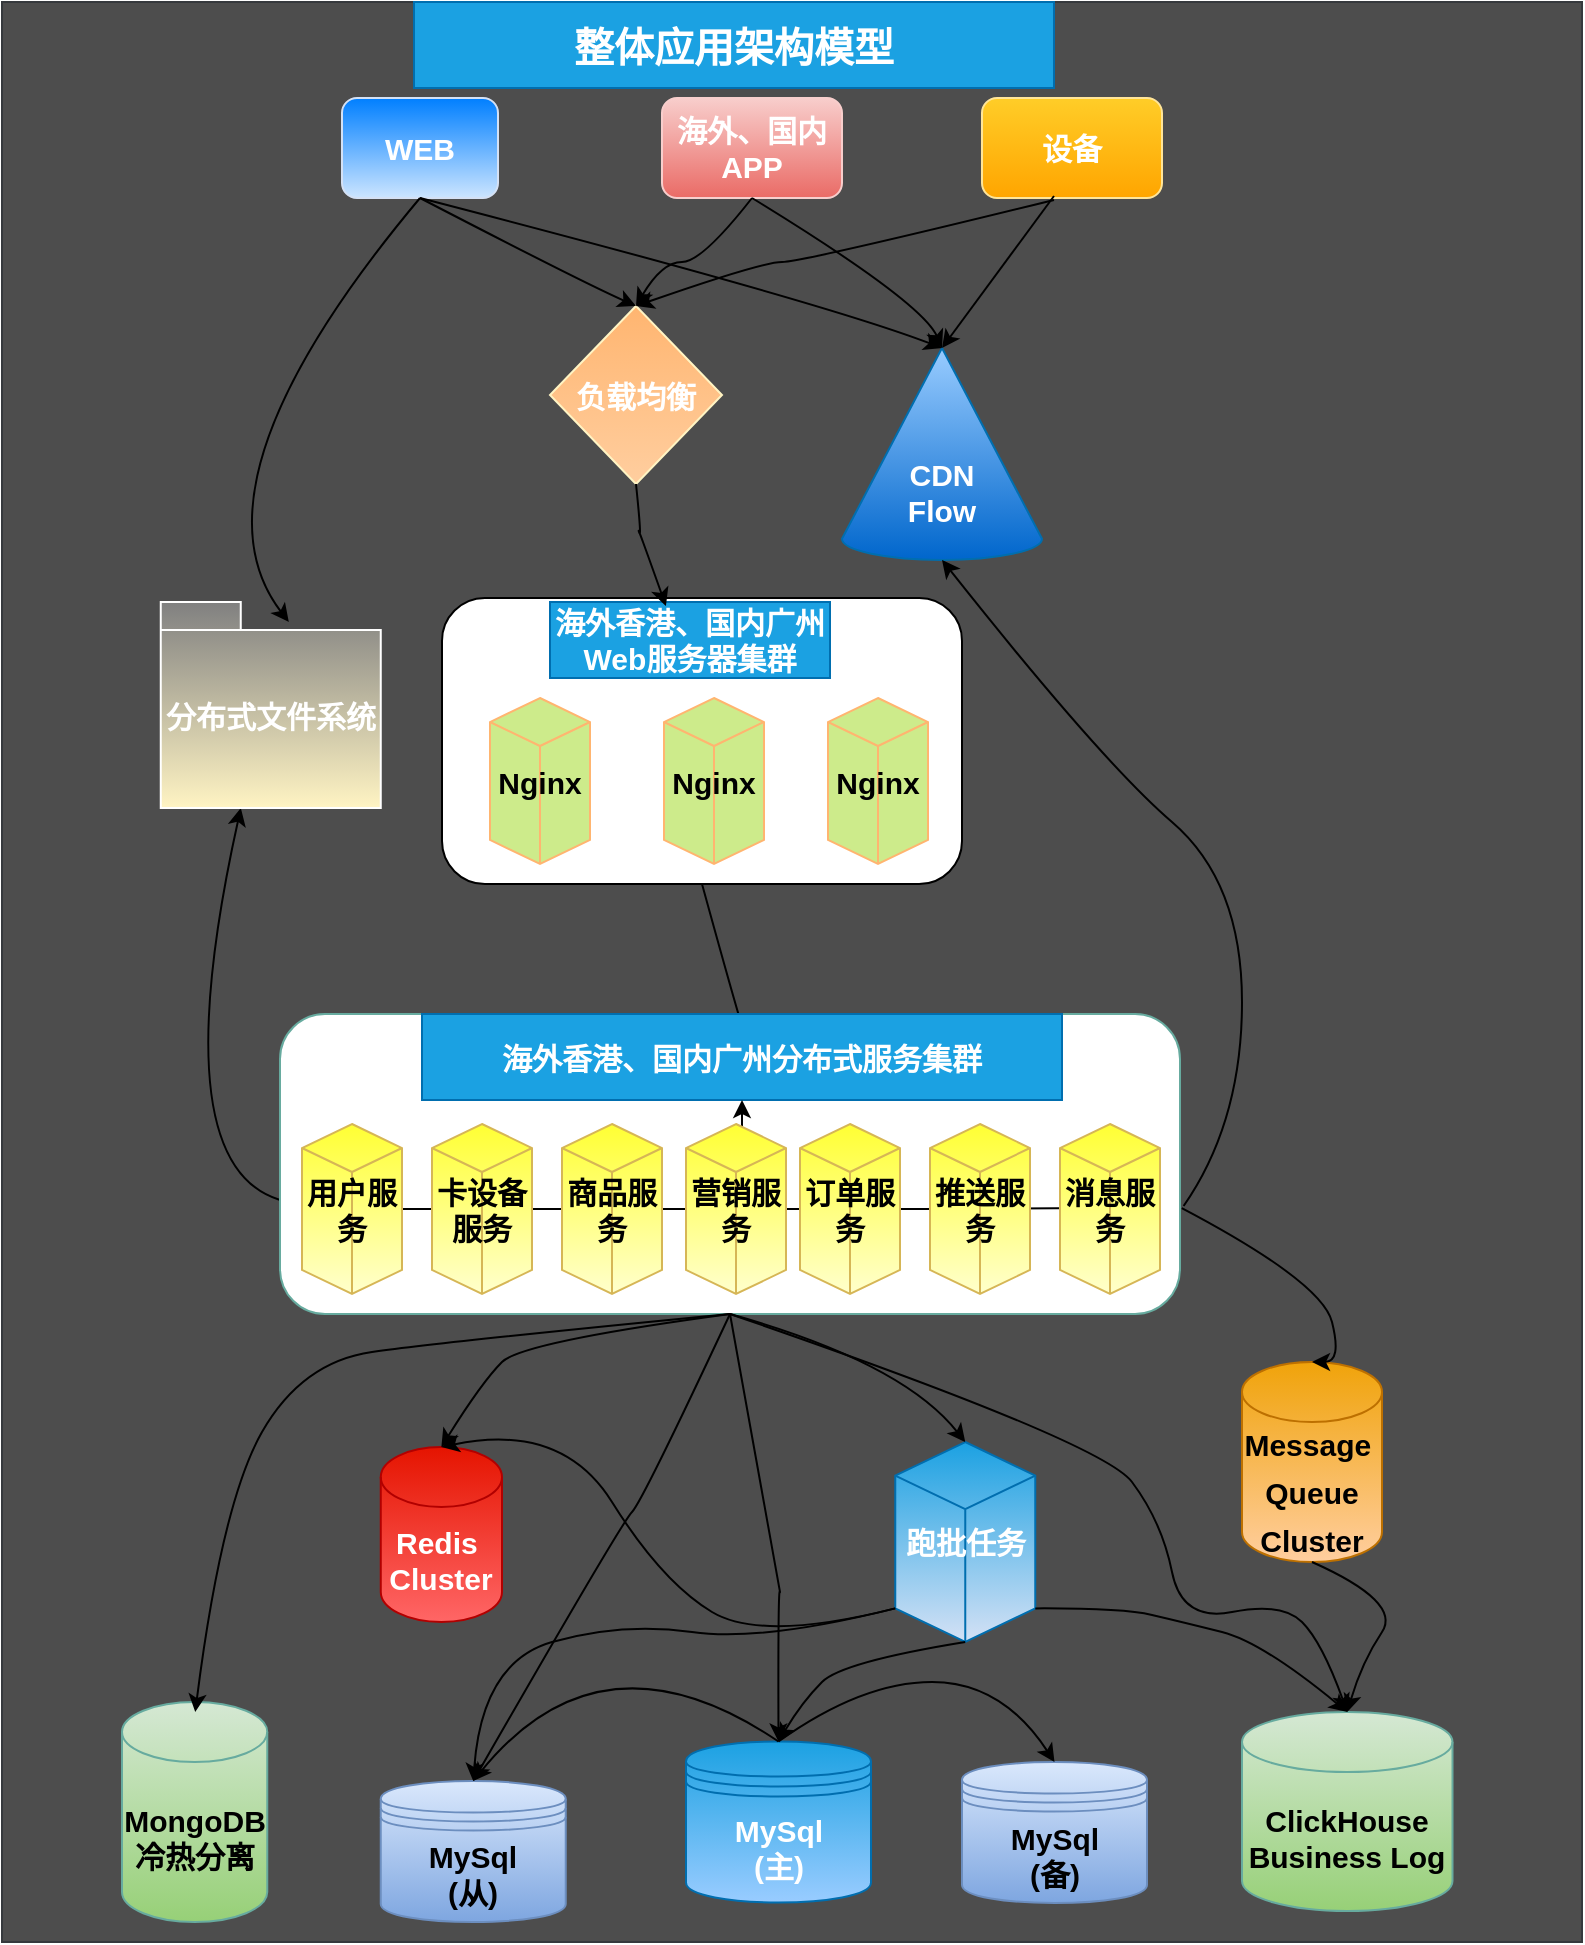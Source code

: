<mxfile version="20.8.23" type="github">
  <diagram name="第 1 页" id="4W9wxMfJ0nzZJp1bOFUA">
    <mxGraphModel dx="1434" dy="1924" grid="1" gridSize="10" guides="1" tooltips="1" connect="1" arrows="1" fold="1" page="1" pageScale="1" pageWidth="827" pageHeight="1169" math="0" shadow="0">
      <root>
        <mxCell id="0" />
        <mxCell id="1" parent="0" />
        <mxCell id="ijTSNQqwyhnL8fiNV9Yl-1" value="&amp;nbsp;&amp;nbsp;&lt;br&gt;&amp;nbsp;" style="rounded=0;whiteSpace=wrap;html=1;fillColor=#4D4D4D;strokeColor=#36393d;" vertex="1" parent="1">
          <mxGeometry x="140" y="-80" width="790" height="970" as="geometry" />
        </mxCell>
        <mxCell id="ijTSNQqwyhnL8fiNV9Yl-2" value="海外、国内APP" style="rounded=1;whiteSpace=wrap;html=1;fillColor=#f8cecc;gradientColor=#ea6b66;strokeColor=#F8CECC;fontStyle=1;fontSize=15;fontColor=#FFFFFF;" vertex="1" parent="1">
          <mxGeometry x="470" y="-32" width="90" height="50" as="geometry" />
        </mxCell>
        <mxCell id="ijTSNQqwyhnL8fiNV9Yl-3" value="WEB" style="rounded=1;whiteSpace=wrap;html=1;fillColor=#007FFF;gradientColor=#CCE5FF;strokeColor=#D4E1F5;fontStyle=1;fontSize=15;fontColor=#FFFFFF;" vertex="1" parent="1">
          <mxGeometry x="310" y="-32" width="78" height="50" as="geometry" />
        </mxCell>
        <mxCell id="ijTSNQqwyhnL8fiNV9Yl-8" value="&lt;font color=&quot;#ffffff&quot; style=&quot;font-size: 15px;&quot;&gt;&lt;b style=&quot;font-size: 15px;&quot;&gt;负载均衡&lt;/b&gt;&lt;/font&gt;" style="rhombus;whiteSpace=wrap;html=1;fillColor=#FFB570;gradientColor=#FFCE9F;strokeColor=#FFF4C3;fontSize=15;" vertex="1" parent="1">
          <mxGeometry x="414" y="72" width="86" height="89" as="geometry" />
        </mxCell>
        <mxCell id="ijTSNQqwyhnL8fiNV9Yl-14" value="" style="rounded=1;whiteSpace=wrap;html=1;fontColor=#FFFFFF;fillColor=#FFFFFF;" vertex="1" parent="1">
          <mxGeometry x="360" y="218" width="260" height="143" as="geometry" />
        </mxCell>
        <mxCell id="ijTSNQqwyhnL8fiNV9Yl-16" value="&lt;font style=&quot;font-size: 15px;&quot;&gt;海外香港、国内广州Web服务器集群&lt;/font&gt;" style="text;html=1;strokeColor=#006EAF;fillColor=#1ba1e2;align=center;verticalAlign=middle;whiteSpace=wrap;rounded=0;fontColor=#ffffff;fontStyle=1" vertex="1" parent="1">
          <mxGeometry x="414" y="220" width="140" height="38" as="geometry" />
        </mxCell>
        <mxCell id="ijTSNQqwyhnL8fiNV9Yl-18" value="Nginx" style="html=1;whiteSpace=wrap;shape=isoCube2;backgroundOutline=1;isoAngle=15;fontSize=15;fillColor=#cdeb8b;strokeColor=#FFB570;fontStyle=1" vertex="1" parent="1">
          <mxGeometry x="384" y="268" width="50" height="83" as="geometry" />
        </mxCell>
        <mxCell id="ijTSNQqwyhnL8fiNV9Yl-19" value="Nginx" style="html=1;whiteSpace=wrap;shape=isoCube2;backgroundOutline=1;isoAngle=15;fontSize=15;fillColor=#cdeb8b;strokeColor=#FFB570;fontStyle=1" vertex="1" parent="1">
          <mxGeometry x="553" y="268" width="50" height="83" as="geometry" />
        </mxCell>
        <mxCell id="ijTSNQqwyhnL8fiNV9Yl-25" value="" style="curved=1;endArrow=classic;html=1;rounded=0;fontSize=15;fontColor=#000000;entryX=0.5;entryY=0;entryDx=0;entryDy=0;exitX=0.5;exitY=1;exitDx=0;exitDy=0;" edge="1" parent="1" source="ijTSNQqwyhnL8fiNV9Yl-14" target="ijTSNQqwyhnL8fiNV9Yl-36">
          <mxGeometry width="50" height="50" relative="1" as="geometry">
            <mxPoint x="523" y="430" as="sourcePoint" />
            <mxPoint x="632" y="437" as="targetPoint" />
            <Array as="points">
              <mxPoint x="520" y="470" />
            </Array>
          </mxGeometry>
        </mxCell>
        <mxCell id="ijTSNQqwyhnL8fiNV9Yl-33" value="" style="curved=1;endArrow=classic;html=1;rounded=0;fontSize=15;fontColor=#000000;entryX=0.364;entryY=1;entryDx=0;entryDy=0;entryPerimeter=0;exitX=0;exitY=0.62;exitDx=0;exitDy=0;exitPerimeter=0;" edge="1" parent="1" source="ijTSNQqwyhnL8fiNV9Yl-35" target="ijTSNQqwyhnL8fiNV9Yl-72">
          <mxGeometry width="50" height="50" relative="1" as="geometry">
            <mxPoint x="818" y="510" as="sourcePoint" />
            <mxPoint x="150" y="450" as="targetPoint" />
            <Array as="points">
              <mxPoint x="220" y="501" />
            </Array>
          </mxGeometry>
        </mxCell>
        <mxCell id="ijTSNQqwyhnL8fiNV9Yl-35" value="" style="rounded=1;whiteSpace=wrap;html=1;strokeColor=#67AB9F;fontSize=15;fontColor=#000000;fillColor=#FFFFFF;" vertex="1" parent="1">
          <mxGeometry x="279" y="426" width="450" height="150" as="geometry" />
        </mxCell>
        <mxCell id="ijTSNQqwyhnL8fiNV9Yl-36" value="海外香港、国内广州分布式服务集群" style="text;html=1;strokeColor=#006EAF;fillColor=#1ba1e2;align=center;verticalAlign=middle;whiteSpace=wrap;rounded=0;fontSize=15;fontColor=#ffffff;fontStyle=1" vertex="1" parent="1">
          <mxGeometry x="350" y="426" width="320" height="43" as="geometry" />
        </mxCell>
        <mxCell id="ijTSNQqwyhnL8fiNV9Yl-93" value="" style="edgeStyle=orthogonalEdgeStyle;rounded=0;orthogonalLoop=1;jettySize=auto;html=1;fontSize=15;fontColor=#FFFFFF;" edge="1" parent="1" source="ijTSNQqwyhnL8fiNV9Yl-37" target="ijTSNQqwyhnL8fiNV9Yl-36">
          <mxGeometry relative="1" as="geometry" />
        </mxCell>
        <mxCell id="ijTSNQqwyhnL8fiNV9Yl-37" value="用户服务" style="html=1;whiteSpace=wrap;shape=isoCube2;backgroundOutline=1;isoAngle=15;fontSize=15;fillColor=#FFFF33;strokeColor=#d6b656;fontStyle=1;gradientColor=#FFFFCC;" vertex="1" parent="1">
          <mxGeometry x="290" y="481" width="50" height="85" as="geometry" />
        </mxCell>
        <mxCell id="ijTSNQqwyhnL8fiNV9Yl-38" value="卡设备服务" style="html=1;whiteSpace=wrap;shape=isoCube2;backgroundOutline=1;isoAngle=15;fontSize=15;fillColor=#FFFF33;strokeColor=#d6b656;fontStyle=1;gradientColor=#FFFFCC;" vertex="1" parent="1">
          <mxGeometry x="355" y="481" width="50" height="85" as="geometry" />
        </mxCell>
        <mxCell id="ijTSNQqwyhnL8fiNV9Yl-39" value="商品服务" style="html=1;whiteSpace=wrap;shape=isoCube2;backgroundOutline=1;isoAngle=15;fontSize=15;fillColor=#FFFF33;strokeColor=#d6b656;fontStyle=1;gradientColor=#FFFFCC;" vertex="1" parent="1">
          <mxGeometry x="420" y="481" width="50" height="85" as="geometry" />
        </mxCell>
        <mxCell id="ijTSNQqwyhnL8fiNV9Yl-94" style="edgeStyle=orthogonalEdgeStyle;rounded=0;orthogonalLoop=1;jettySize=auto;html=1;fontSize=15;fontColor=#FFFFFF;entryX=0.5;entryY=0.494;entryDx=0;entryDy=0;entryPerimeter=0;" edge="1" parent="1" source="ijTSNQqwyhnL8fiNV9Yl-40" target="ijTSNQqwyhnL8fiNV9Yl-43">
          <mxGeometry relative="1" as="geometry" />
        </mxCell>
        <mxCell id="ijTSNQqwyhnL8fiNV9Yl-40" value="营销服务" style="html=1;whiteSpace=wrap;shape=isoCube2;backgroundOutline=1;isoAngle=15;fontSize=15;fillColor=#FFFF33;strokeColor=#d6b656;fontStyle=1;gradientColor=#FFFFCC;" vertex="1" parent="1">
          <mxGeometry x="482" y="481" width="50" height="85" as="geometry" />
        </mxCell>
        <mxCell id="ijTSNQqwyhnL8fiNV9Yl-41" value="订单服务" style="html=1;whiteSpace=wrap;shape=isoCube2;backgroundOutline=1;isoAngle=15;fontSize=15;fillColor=#FFFF33;strokeColor=#d6b656;fontStyle=1;gradientColor=#FFFFCC;" vertex="1" parent="1">
          <mxGeometry x="539" y="481" width="50" height="85" as="geometry" />
        </mxCell>
        <mxCell id="ijTSNQqwyhnL8fiNV9Yl-42" value="推送服务" style="html=1;whiteSpace=wrap;shape=isoCube2;backgroundOutline=1;isoAngle=15;fontSize=15;fillColor=#FFFF33;strokeColor=#d6b656;fontStyle=1;gradientColor=#FFFFCC;" vertex="1" parent="1">
          <mxGeometry x="604" y="481" width="50" height="85" as="geometry" />
        </mxCell>
        <mxCell id="ijTSNQqwyhnL8fiNV9Yl-43" value="消息服务" style="html=1;whiteSpace=wrap;shape=isoCube2;backgroundOutline=1;isoAngle=15;fontSize=15;fillColor=#FFFF33;strokeColor=#d6b656;fontStyle=1;gradientColor=#FFFFCC;" vertex="1" parent="1">
          <mxGeometry x="669" y="481" width="50" height="85" as="geometry" />
        </mxCell>
        <mxCell id="ijTSNQqwyhnL8fiNV9Yl-47" value="MySql&lt;br&gt;(从)" style="shape=datastore;whiteSpace=wrap;html=1;strokeColor=#6c8ebf;fontSize=15;fillColor=#dae8fc;gradientColor=#7ea6e0;fontStyle=1" vertex="1" parent="1">
          <mxGeometry x="329.37" y="809.5" width="92.5" height="70.5" as="geometry" />
        </mxCell>
        <mxCell id="ijTSNQqwyhnL8fiNV9Yl-49" value="MongoDB&lt;br&gt;冷热分离" style="shape=cylinder3;whiteSpace=wrap;html=1;boundedLbl=1;backgroundOutline=1;size=15;fontSize=15;fillColor=#d5e8d4;strokeColor=#67AB9F;gradientColor=#97d077;fontStyle=1" vertex="1" parent="1">
          <mxGeometry x="200" y="770" width="72.63" height="110" as="geometry" />
        </mxCell>
        <mxCell id="ijTSNQqwyhnL8fiNV9Yl-50" value="&lt;font style=&quot;font-size: 15px;&quot;&gt;跑批任务&lt;/font&gt;" style="html=1;whiteSpace=wrap;shape=isoCube2;backgroundOutline=1;isoAngle=15;fontSize=15;fillColor=#1ba1e2;strokeColor=#006EAF;fontStyle=1;fontColor=#ffffff;gradientColor=#D4E1F5;" vertex="1" parent="1">
          <mxGeometry x="586.63" y="640" width="70" height="100" as="geometry" />
        </mxCell>
        <mxCell id="ijTSNQqwyhnL8fiNV9Yl-53" value="&lt;font style=&quot;font-size: 15px;&quot;&gt;ClickHouse&lt;br&gt;Business Log&lt;/font&gt;" style="shape=cylinder3;whiteSpace=wrap;html=1;boundedLbl=1;backgroundOutline=1;size=15;fontSize=15;fillColor=#d5e8d4;strokeColor=#67AB9F;gradientColor=#97d077;fontStyle=1" vertex="1" parent="1">
          <mxGeometry x="760" y="775" width="105.25" height="99.5" as="geometry" />
        </mxCell>
        <mxCell id="ijTSNQqwyhnL8fiNV9Yl-55" value="&lt;font style=&quot;font-size: 15px;&quot;&gt;&lt;span style=&quot;font-size: 15px;&quot;&gt;设备&lt;/span&gt;&lt;/font&gt;" style="rounded=1;whiteSpace=wrap;html=1;fillColor=#ffcd28;gradientColor=#ffa500;strokeColor=#FFE599;fontStyle=1;fontSize=15;fontColor=#FFFFFF;" vertex="1" parent="1">
          <mxGeometry x="630" y="-32" width="90" height="50" as="geometry" />
        </mxCell>
        <mxCell id="ijTSNQqwyhnL8fiNV9Yl-57" value="MySql&lt;br style=&quot;border-color: var(--border-color);&quot;&gt;(备)" style="shape=datastore;whiteSpace=wrap;html=1;strokeColor=#6c8ebf;fontSize=15;fillColor=#dae8fc;gradientColor=#7ea6e0;fontStyle=1" vertex="1" parent="1">
          <mxGeometry x="620" y="800" width="92.5" height="70.5" as="geometry" />
        </mxCell>
        <mxCell id="ijTSNQqwyhnL8fiNV9Yl-58" value="MySql&lt;br style=&quot;border-color: var(--border-color);&quot;&gt;(主)" style="shape=datastore;whiteSpace=wrap;html=1;strokeColor=#006EAF;fontSize=15;fillColor=#1ba1e2;fontStyle=1;fontColor=#ffffff;gradientColor=#99CCFF;" vertex="1" parent="1">
          <mxGeometry x="482" y="789.75" width="92.5" height="80.5" as="geometry" />
        </mxCell>
        <mxCell id="ijTSNQqwyhnL8fiNV9Yl-60" value="Nginx" style="html=1;whiteSpace=wrap;shape=isoCube2;backgroundOutline=1;isoAngle=15;fontSize=15;fillColor=#cdeb8b;strokeColor=#FFB570;fontStyle=1" vertex="1" parent="1">
          <mxGeometry x="471" y="268" width="50" height="83" as="geometry" />
        </mxCell>
        <mxCell id="ijTSNQqwyhnL8fiNV9Yl-61" value="&lt;font style=&quot;font-size: 20px;&quot;&gt;整体应用&lt;font style=&quot;font-size: 20px;&quot;&gt;架构&lt;/font&gt;模型&lt;/font&gt;" style="text;html=1;strokeColor=#006EAF;fillColor=#1ba1e2;align=center;verticalAlign=middle;whiteSpace=wrap;rounded=0;fontSize=15;fontColor=#ffffff;fontStyle=1" vertex="1" parent="1">
          <mxGeometry x="346" y="-80" width="320" height="43" as="geometry" />
        </mxCell>
        <mxCell id="ijTSNQqwyhnL8fiNV9Yl-63" value="" style="curved=1;endArrow=classic;html=1;rounded=0;fontSize=21;fontColor=#000000;entryX=0.582;entryY=0.097;entryDx=0;entryDy=0;entryPerimeter=0;exitX=0.5;exitY=1;exitDx=0;exitDy=0;" edge="1" parent="1" source="ijTSNQqwyhnL8fiNV9Yl-3" target="ijTSNQqwyhnL8fiNV9Yl-72">
          <mxGeometry width="50" height="50" relative="1" as="geometry">
            <mxPoint x="200" y="200" as="sourcePoint" />
            <mxPoint x="166.7" y="327" as="targetPoint" />
            <Array as="points">
              <mxPoint x="230" y="160" />
            </Array>
          </mxGeometry>
        </mxCell>
        <mxCell id="ijTSNQqwyhnL8fiNV9Yl-66" value="&lt;font style=&quot;font-size: 15px;&quot;&gt;Message&amp;nbsp;&lt;br style=&quot;&quot;&gt;Queue&lt;br style=&quot;&quot;&gt;Cluster&lt;/font&gt;" style="shape=cylinder3;whiteSpace=wrap;html=1;boundedLbl=1;backgroundOutline=1;size=15;fontSize=20;fillColor=#f0a30a;strokeColor=#BD7000;fontStyle=1;fontColor=#000000;gradientColor=#FFCE9F;" vertex="1" parent="1">
          <mxGeometry x="760" y="600" width="70" height="100" as="geometry" />
        </mxCell>
        <mxCell id="ijTSNQqwyhnL8fiNV9Yl-67" value="&lt;font style=&quot;font-size: 15px;&quot;&gt;&lt;span style=&quot;&quot;&gt;Redis&amp;nbsp;&lt;/span&gt;&lt;br&gt;&lt;font style=&quot;font-size: 15px;&quot;&gt;Cluster&lt;/font&gt;&lt;/font&gt;" style="shape=cylinder3;whiteSpace=wrap;html=1;boundedLbl=1;backgroundOutline=1;size=15;fontSize=15;fillColor=#e51400;strokeColor=#B20000;fontStyle=1;fontColor=#ffffff;gradientColor=#FF6666;" vertex="1" parent="1">
          <mxGeometry x="329.38" y="642.5" width="60.62" height="87.5" as="geometry" />
        </mxCell>
        <mxCell id="ijTSNQqwyhnL8fiNV9Yl-68" value="" style="curved=1;endArrow=classic;html=1;rounded=0;fontSize=21;fontColor=#000000;entryX=0.5;entryY=0;entryDx=0;entryDy=0;exitX=0.5;exitY=1;exitDx=0;exitDy=0;" edge="1" parent="1" source="ijTSNQqwyhnL8fiNV9Yl-3" target="ijTSNQqwyhnL8fiNV9Yl-8">
          <mxGeometry width="50" height="50" relative="1" as="geometry">
            <mxPoint x="360" y="140" as="sourcePoint" />
            <mxPoint x="410" y="90" as="targetPoint" />
            <Array as="points">
              <mxPoint x="430" y="60" />
            </Array>
          </mxGeometry>
        </mxCell>
        <mxCell id="ijTSNQqwyhnL8fiNV9Yl-70" value="" style="verticalLabelPosition=bottom;verticalAlign=top;html=1;shape=mxgraph.basic.cone2;dx=0.5;dy=0.9;strokeColor=#006EAF;fontSize=15;fillColor=#99CCFF;fontColor=#ffffff;gradientColor=#0066CC;" vertex="1" parent="1">
          <mxGeometry x="560" y="93" width="100" height="106" as="geometry" />
        </mxCell>
        <mxCell id="ijTSNQqwyhnL8fiNV9Yl-72" value="分布式文件系统" style="shape=folder;fontStyle=1;spacingTop=10;tabWidth=40;tabHeight=14;tabPosition=left;html=1;strokeColor=#FFFFFF;fontSize=15;fontColor=#FFFFFF;fillColor=#808080;gradientColor=#FFF4C3;" vertex="1" parent="1">
          <mxGeometry x="219.38" y="220" width="110" height="103" as="geometry" />
        </mxCell>
        <mxCell id="ijTSNQqwyhnL8fiNV9Yl-75" value="&lt;b&gt;CDN&lt;br&gt;Flow&lt;br&gt;&lt;/b&gt;" style="text;html=1;strokeColor=none;fillColor=none;align=center;verticalAlign=middle;whiteSpace=wrap;rounded=0;fontSize=15;fontColor=#FFFFFF;" vertex="1" parent="1">
          <mxGeometry x="580" y="150" width="60" height="30" as="geometry" />
        </mxCell>
        <mxCell id="ijTSNQqwyhnL8fiNV9Yl-76" value="" style="curved=1;endArrow=classic;html=1;rounded=0;fontSize=15;fontColor=#FFFFFF;exitX=0.5;exitY=1;exitDx=0;exitDy=0;entryX=0;entryY=0;entryDx=50;entryDy=0;entryPerimeter=0;" edge="1" parent="1" source="ijTSNQqwyhnL8fiNV9Yl-3" target="ijTSNQqwyhnL8fiNV9Yl-70">
          <mxGeometry width="50" height="50" relative="1" as="geometry">
            <mxPoint x="500" y="150" as="sourcePoint" />
            <mxPoint x="550" y="100" as="targetPoint" />
            <Array as="points">
              <mxPoint x="550" y="70" />
            </Array>
          </mxGeometry>
        </mxCell>
        <mxCell id="ijTSNQqwyhnL8fiNV9Yl-77" value="" style="curved=1;endArrow=classic;html=1;rounded=0;fontSize=15;fontColor=#FFFFFF;exitX=0.5;exitY=1;exitDx=0;exitDy=0;entryX=0;entryY=0;entryDx=50;entryDy=0;entryPerimeter=0;" edge="1" parent="1" source="ijTSNQqwyhnL8fiNV9Yl-2" target="ijTSNQqwyhnL8fiNV9Yl-70">
          <mxGeometry width="50" height="50" relative="1" as="geometry">
            <mxPoint x="620" y="130" as="sourcePoint" />
            <mxPoint x="670" y="80" as="targetPoint" />
            <Array as="points">
              <mxPoint x="600" y="70" />
            </Array>
          </mxGeometry>
        </mxCell>
        <mxCell id="ijTSNQqwyhnL8fiNV9Yl-79" value="" style="curved=1;endArrow=classic;html=1;rounded=0;fontSize=15;fontColor=#FFFFFF;exitX=0.4;exitY=0.98;exitDx=0;exitDy=0;exitPerimeter=0;entryX=0;entryY=0;entryDx=50;entryDy=0;entryPerimeter=0;" edge="1" parent="1" source="ijTSNQqwyhnL8fiNV9Yl-55" target="ijTSNQqwyhnL8fiNV9Yl-70">
          <mxGeometry width="50" height="50" relative="1" as="geometry">
            <mxPoint x="660" y="140" as="sourcePoint" />
            <mxPoint x="610" y="140" as="targetPoint" />
            <Array as="points" />
          </mxGeometry>
        </mxCell>
        <mxCell id="ijTSNQqwyhnL8fiNV9Yl-81" value="" style="curved=1;endArrow=classic;html=1;rounded=0;fontSize=15;fontColor=#FFFFFF;exitX=0.5;exitY=1;exitDx=0;exitDy=0;entryX=0.5;entryY=0;entryDx=0;entryDy=0;entryPerimeter=0;" edge="1" parent="1" source="ijTSNQqwyhnL8fiNV9Yl-35" target="ijTSNQqwyhnL8fiNV9Yl-67">
          <mxGeometry width="50" height="50" relative="1" as="geometry">
            <mxPoint x="600" y="790" as="sourcePoint" />
            <mxPoint x="650" y="740" as="targetPoint" />
            <Array as="points">
              <mxPoint x="400" y="590" />
              <mxPoint x="380" y="610" />
            </Array>
          </mxGeometry>
        </mxCell>
        <mxCell id="ijTSNQqwyhnL8fiNV9Yl-83" value="" style="curved=1;endArrow=classic;html=1;rounded=0;fontSize=15;fontColor=#FFFFFF;exitX=0.5;exitY=1;exitDx=0;exitDy=0;entryX=0.5;entryY=0;entryDx=0;entryDy=0;" edge="1" parent="1" source="ijTSNQqwyhnL8fiNV9Yl-2" target="ijTSNQqwyhnL8fiNV9Yl-8">
          <mxGeometry width="50" height="50" relative="1" as="geometry">
            <mxPoint x="460" y="150" as="sourcePoint" />
            <mxPoint x="510" y="100" as="targetPoint" />
            <Array as="points">
              <mxPoint x="490" y="50" />
              <mxPoint x="470" y="50" />
            </Array>
          </mxGeometry>
        </mxCell>
        <mxCell id="ijTSNQqwyhnL8fiNV9Yl-84" value="" style="curved=1;endArrow=classic;html=1;rounded=0;fontSize=15;fontColor=#FFFFFF;exitX=0.4;exitY=1.02;exitDx=0;exitDy=0;exitPerimeter=0;entryX=0.5;entryY=0;entryDx=0;entryDy=0;" edge="1" parent="1" source="ijTSNQqwyhnL8fiNV9Yl-55" target="ijTSNQqwyhnL8fiNV9Yl-8">
          <mxGeometry width="50" height="50" relative="1" as="geometry">
            <mxPoint x="510" y="170" as="sourcePoint" />
            <mxPoint x="560" y="120" as="targetPoint" />
            <Array as="points">
              <mxPoint x="540" y="50" />
              <mxPoint x="520" y="50" />
            </Array>
          </mxGeometry>
        </mxCell>
        <mxCell id="ijTSNQqwyhnL8fiNV9Yl-85" value="" style="curved=1;endArrow=classic;html=1;rounded=0;fontSize=15;fontColor=#FFFFFF;exitX=1.004;exitY=0.64;exitDx=0;exitDy=0;entryX=0;entryY=0;entryDx=50;entryDy=106;entryPerimeter=0;exitPerimeter=0;" edge="1" parent="1" source="ijTSNQqwyhnL8fiNV9Yl-35" target="ijTSNQqwyhnL8fiNV9Yl-70">
          <mxGeometry width="50" height="50" relative="1" as="geometry">
            <mxPoint x="720" y="420" as="sourcePoint" />
            <mxPoint x="770" y="370" as="targetPoint" />
            <Array as="points">
              <mxPoint x="760" y="480" />
              <mxPoint x="760" y="360" />
              <mxPoint x="690" y="300" />
            </Array>
          </mxGeometry>
        </mxCell>
        <mxCell id="ijTSNQqwyhnL8fiNV9Yl-89" value="" style="curved=1;endArrow=classic;html=1;rounded=0;fontSize=15;fontColor=#FFFFFF;exitX=0.5;exitY=1;exitDx=0;exitDy=0;entryX=0.5;entryY=0;entryDx=0;entryDy=0;entryPerimeter=0;" edge="1" parent="1" source="ijTSNQqwyhnL8fiNV9Yl-35" target="ijTSNQqwyhnL8fiNV9Yl-50">
          <mxGeometry width="50" height="50" relative="1" as="geometry">
            <mxPoint x="580" y="790" as="sourcePoint" />
            <mxPoint x="630" y="740" as="targetPoint" />
            <Array as="points">
              <mxPoint x="590" y="600" />
            </Array>
          </mxGeometry>
        </mxCell>
        <mxCell id="ijTSNQqwyhnL8fiNV9Yl-90" value="" style="curved=1;endArrow=classic;html=1;rounded=0;fontSize=15;fontColor=#FFFFFF;entryX=0.5;entryY=0;entryDx=0;entryDy=0;entryPerimeter=0;exitX=1.002;exitY=0.647;exitDx=0;exitDy=0;exitPerimeter=0;" edge="1" parent="1" source="ijTSNQqwyhnL8fiNV9Yl-35" target="ijTSNQqwyhnL8fiNV9Yl-66">
          <mxGeometry width="50" height="50" relative="1" as="geometry">
            <mxPoint x="780" y="590" as="sourcePoint" />
            <mxPoint x="830" y="540" as="targetPoint" />
            <Array as="points">
              <mxPoint x="800" y="560" />
              <mxPoint x="810" y="600" />
            </Array>
          </mxGeometry>
        </mxCell>
        <mxCell id="ijTSNQqwyhnL8fiNV9Yl-95" value="" style="curved=1;endArrow=classic;html=1;rounded=0;fontSize=15;fontColor=#FFFFFF;entryX=0.414;entryY=0.053;entryDx=0;entryDy=0;entryPerimeter=0;exitX=0.5;exitY=1;exitDx=0;exitDy=0;" edge="1" parent="1" source="ijTSNQqwyhnL8fiNV9Yl-8" target="ijTSNQqwyhnL8fiNV9Yl-16">
          <mxGeometry width="50" height="50" relative="1" as="geometry">
            <mxPoint x="360" y="200" as="sourcePoint" />
            <mxPoint x="410" y="150" as="targetPoint" />
            <Array as="points">
              <mxPoint x="460" y="190" />
              <mxPoint x="457" y="180" />
            </Array>
          </mxGeometry>
        </mxCell>
        <mxCell id="ijTSNQqwyhnL8fiNV9Yl-96" value="" style="curved=1;endArrow=classic;html=1;rounded=0;fontSize=15;fontColor=#FFFFFF;entryX=0.504;entryY=0.045;entryDx=0;entryDy=0;entryPerimeter=0;exitX=0.5;exitY=1;exitDx=0;exitDy=0;" edge="1" parent="1" source="ijTSNQqwyhnL8fiNV9Yl-35" target="ijTSNQqwyhnL8fiNV9Yl-49">
          <mxGeometry width="50" height="50" relative="1" as="geometry">
            <mxPoint x="500" y="580" as="sourcePoint" />
            <mxPoint x="270" y="660" as="targetPoint" />
            <Array as="points">
              <mxPoint x="360" y="590" />
              <mxPoint x="290" y="600" />
              <mxPoint x="250" y="670" />
            </Array>
          </mxGeometry>
        </mxCell>
        <mxCell id="ijTSNQqwyhnL8fiNV9Yl-97" value="" style="curved=1;endArrow=classic;html=1;rounded=0;fontSize=15;fontColor=#FFFFFF;exitX=0.5;exitY=1;exitDx=0;exitDy=0;entryX=0.5;entryY=0;entryDx=0;entryDy=0;" edge="1" parent="1" source="ijTSNQqwyhnL8fiNV9Yl-35" target="ijTSNQqwyhnL8fiNV9Yl-47">
          <mxGeometry width="50" height="50" relative="1" as="geometry">
            <mxPoint x="450" y="730" as="sourcePoint" />
            <mxPoint x="500" y="680" as="targetPoint" />
            <Array as="points">
              <mxPoint x="460" y="670" />
              <mxPoint x="450" y="680" />
            </Array>
          </mxGeometry>
        </mxCell>
        <mxCell id="ijTSNQqwyhnL8fiNV9Yl-99" value="" style="curved=1;endArrow=classic;html=1;rounded=0;fontSize=15;fontColor=#FFFFFF;exitX=0.5;exitY=1;exitDx=0;exitDy=0;entryX=0.5;entryY=0;entryDx=0;entryDy=0;" edge="1" parent="1" source="ijTSNQqwyhnL8fiNV9Yl-35" target="ijTSNQqwyhnL8fiNV9Yl-58">
          <mxGeometry width="50" height="50" relative="1" as="geometry">
            <mxPoint x="470" y="720" as="sourcePoint" />
            <mxPoint x="520" y="670" as="targetPoint" />
            <Array as="points">
              <mxPoint x="530" y="720" />
              <mxPoint x="528" y="710" />
            </Array>
          </mxGeometry>
        </mxCell>
        <mxCell id="ijTSNQqwyhnL8fiNV9Yl-100" value="" style="curved=1;endArrow=classic;html=1;rounded=0;fontSize=15;fontColor=#FFFFFF;entryX=0.5;entryY=0;entryDx=0;entryDy=0;exitX=0.5;exitY=0;exitDx=0;exitDy=0;" edge="1" parent="1" source="ijTSNQqwyhnL8fiNV9Yl-58" target="ijTSNQqwyhnL8fiNV9Yl-47">
          <mxGeometry width="50" height="50" relative="1" as="geometry">
            <mxPoint x="440" y="780" as="sourcePoint" />
            <mxPoint x="490" y="730" as="targetPoint" />
            <Array as="points">
              <mxPoint x="440" y="730" />
            </Array>
          </mxGeometry>
        </mxCell>
        <mxCell id="ijTSNQqwyhnL8fiNV9Yl-101" value="" style="curved=1;endArrow=classic;html=1;rounded=0;fontSize=15;fontColor=#FFFFFF;entryX=0.5;entryY=0;entryDx=0;entryDy=0;exitX=0.5;exitY=0;exitDx=0;exitDy=0;" edge="1" parent="1" source="ijTSNQqwyhnL8fiNV9Yl-58" target="ijTSNQqwyhnL8fiNV9Yl-57">
          <mxGeometry width="50" height="50" relative="1" as="geometry">
            <mxPoint x="570" y="770" as="sourcePoint" />
            <mxPoint x="620" y="720" as="targetPoint" />
            <Array as="points">
              <mxPoint x="570" y="760" />
              <mxPoint x="640" y="760" />
            </Array>
          </mxGeometry>
        </mxCell>
        <mxCell id="ijTSNQqwyhnL8fiNV9Yl-103" value="" style="curved=1;endArrow=classic;html=1;rounded=0;fontSize=15;fontColor=#FFFFFF;entryX=0.5;entryY=0;entryDx=0;entryDy=0;entryPerimeter=0;exitX=0.5;exitY=1;exitDx=0;exitDy=0;" edge="1" parent="1" source="ijTSNQqwyhnL8fiNV9Yl-35" target="ijTSNQqwyhnL8fiNV9Yl-53">
          <mxGeometry width="50" height="50" relative="1" as="geometry">
            <mxPoint x="690" y="710" as="sourcePoint" />
            <mxPoint x="740" y="660" as="targetPoint" />
            <Array as="points">
              <mxPoint x="690" y="640" />
              <mxPoint x="720" y="680" />
              <mxPoint x="730" y="730" />
              <mxPoint x="780" y="720" />
              <mxPoint x="800" y="740" />
            </Array>
          </mxGeometry>
        </mxCell>
        <mxCell id="ijTSNQqwyhnL8fiNV9Yl-104" value="" style="curved=1;endArrow=classic;html=1;rounded=0;fontSize=15;fontColor=#FFFFFF;entryX=0.5;entryY=0;entryDx=0;entryDy=0;entryPerimeter=0;exitX=0;exitY=0;exitDx=0;exitDy=83.194;exitPerimeter=0;" edge="1" parent="1" source="ijTSNQqwyhnL8fiNV9Yl-50" target="ijTSNQqwyhnL8fiNV9Yl-67">
          <mxGeometry width="50" height="50" relative="1" as="geometry">
            <mxPoint x="470" y="760" as="sourcePoint" />
            <mxPoint x="520" y="710" as="targetPoint" />
            <Array as="points">
              <mxPoint x="520" y="740" />
              <mxPoint x="470" y="710" />
              <mxPoint x="420" y="630" />
            </Array>
          </mxGeometry>
        </mxCell>
        <mxCell id="ijTSNQqwyhnL8fiNV9Yl-107" value="" style="curved=1;endArrow=classic;html=1;rounded=0;fontSize=15;fontColor=#FFFFFF;entryX=0.5;entryY=0;entryDx=0;entryDy=0;exitX=0;exitY=0;exitDx=0;exitDy=83.194;exitPerimeter=0;" edge="1" parent="1" source="ijTSNQqwyhnL8fiNV9Yl-50" target="ijTSNQqwyhnL8fiNV9Yl-47">
          <mxGeometry width="50" height="50" relative="1" as="geometry">
            <mxPoint x="310" y="800" as="sourcePoint" />
            <mxPoint x="360" y="750" as="targetPoint" />
            <Array as="points">
              <mxPoint x="520" y="740" />
              <mxPoint x="450" y="730" />
              <mxPoint x="380" y="750" />
            </Array>
          </mxGeometry>
        </mxCell>
        <mxCell id="ijTSNQqwyhnL8fiNV9Yl-109" value="" style="curved=1;endArrow=classic;html=1;rounded=0;fontSize=15;fontColor=#FFFFFF;exitX=0.5;exitY=1;exitDx=0;exitDy=0;exitPerimeter=0;entryX=0.5;entryY=0;entryDx=0;entryDy=0;" edge="1" parent="1" source="ijTSNQqwyhnL8fiNV9Yl-50" target="ijTSNQqwyhnL8fiNV9Yl-58">
          <mxGeometry width="50" height="50" relative="1" as="geometry">
            <mxPoint x="470" y="700" as="sourcePoint" />
            <mxPoint x="520" y="650" as="targetPoint" />
            <Array as="points">
              <mxPoint x="560" y="750" />
              <mxPoint x="540" y="770" />
            </Array>
          </mxGeometry>
        </mxCell>
        <mxCell id="ijTSNQqwyhnL8fiNV9Yl-110" value="" style="curved=1;endArrow=classic;html=1;rounded=0;fontSize=15;fontColor=#FFFFFF;exitX=0;exitY=0;exitDx=70;exitDy=83.194;exitPerimeter=0;entryX=0.5;entryY=0;entryDx=0;entryDy=0;entryPerimeter=0;" edge="1" parent="1" source="ijTSNQqwyhnL8fiNV9Yl-50" target="ijTSNQqwyhnL8fiNV9Yl-53">
          <mxGeometry width="50" height="50" relative="1" as="geometry">
            <mxPoint x="670" y="770" as="sourcePoint" />
            <mxPoint x="720" y="720" as="targetPoint" />
            <Array as="points">
              <mxPoint x="700" y="723" />
              <mxPoint x="730" y="730" />
              <mxPoint x="770" y="740" />
            </Array>
          </mxGeometry>
        </mxCell>
        <mxCell id="ijTSNQqwyhnL8fiNV9Yl-111" value="" style="curved=1;endArrow=classic;html=1;rounded=0;fontSize=15;fontColor=#FFFFFF;exitX=0.5;exitY=1;exitDx=0;exitDy=0;exitPerimeter=0;entryX=0.5;entryY=0;entryDx=0;entryDy=0;entryPerimeter=0;" edge="1" parent="1" source="ijTSNQqwyhnL8fiNV9Yl-66" target="ijTSNQqwyhnL8fiNV9Yl-53">
          <mxGeometry width="50" height="50" relative="1" as="geometry">
            <mxPoint x="850" y="740" as="sourcePoint" />
            <mxPoint x="900" y="690" as="targetPoint" />
            <Array as="points">
              <mxPoint x="840" y="720" />
              <mxPoint x="820" y="750" />
            </Array>
          </mxGeometry>
        </mxCell>
      </root>
    </mxGraphModel>
  </diagram>
</mxfile>
